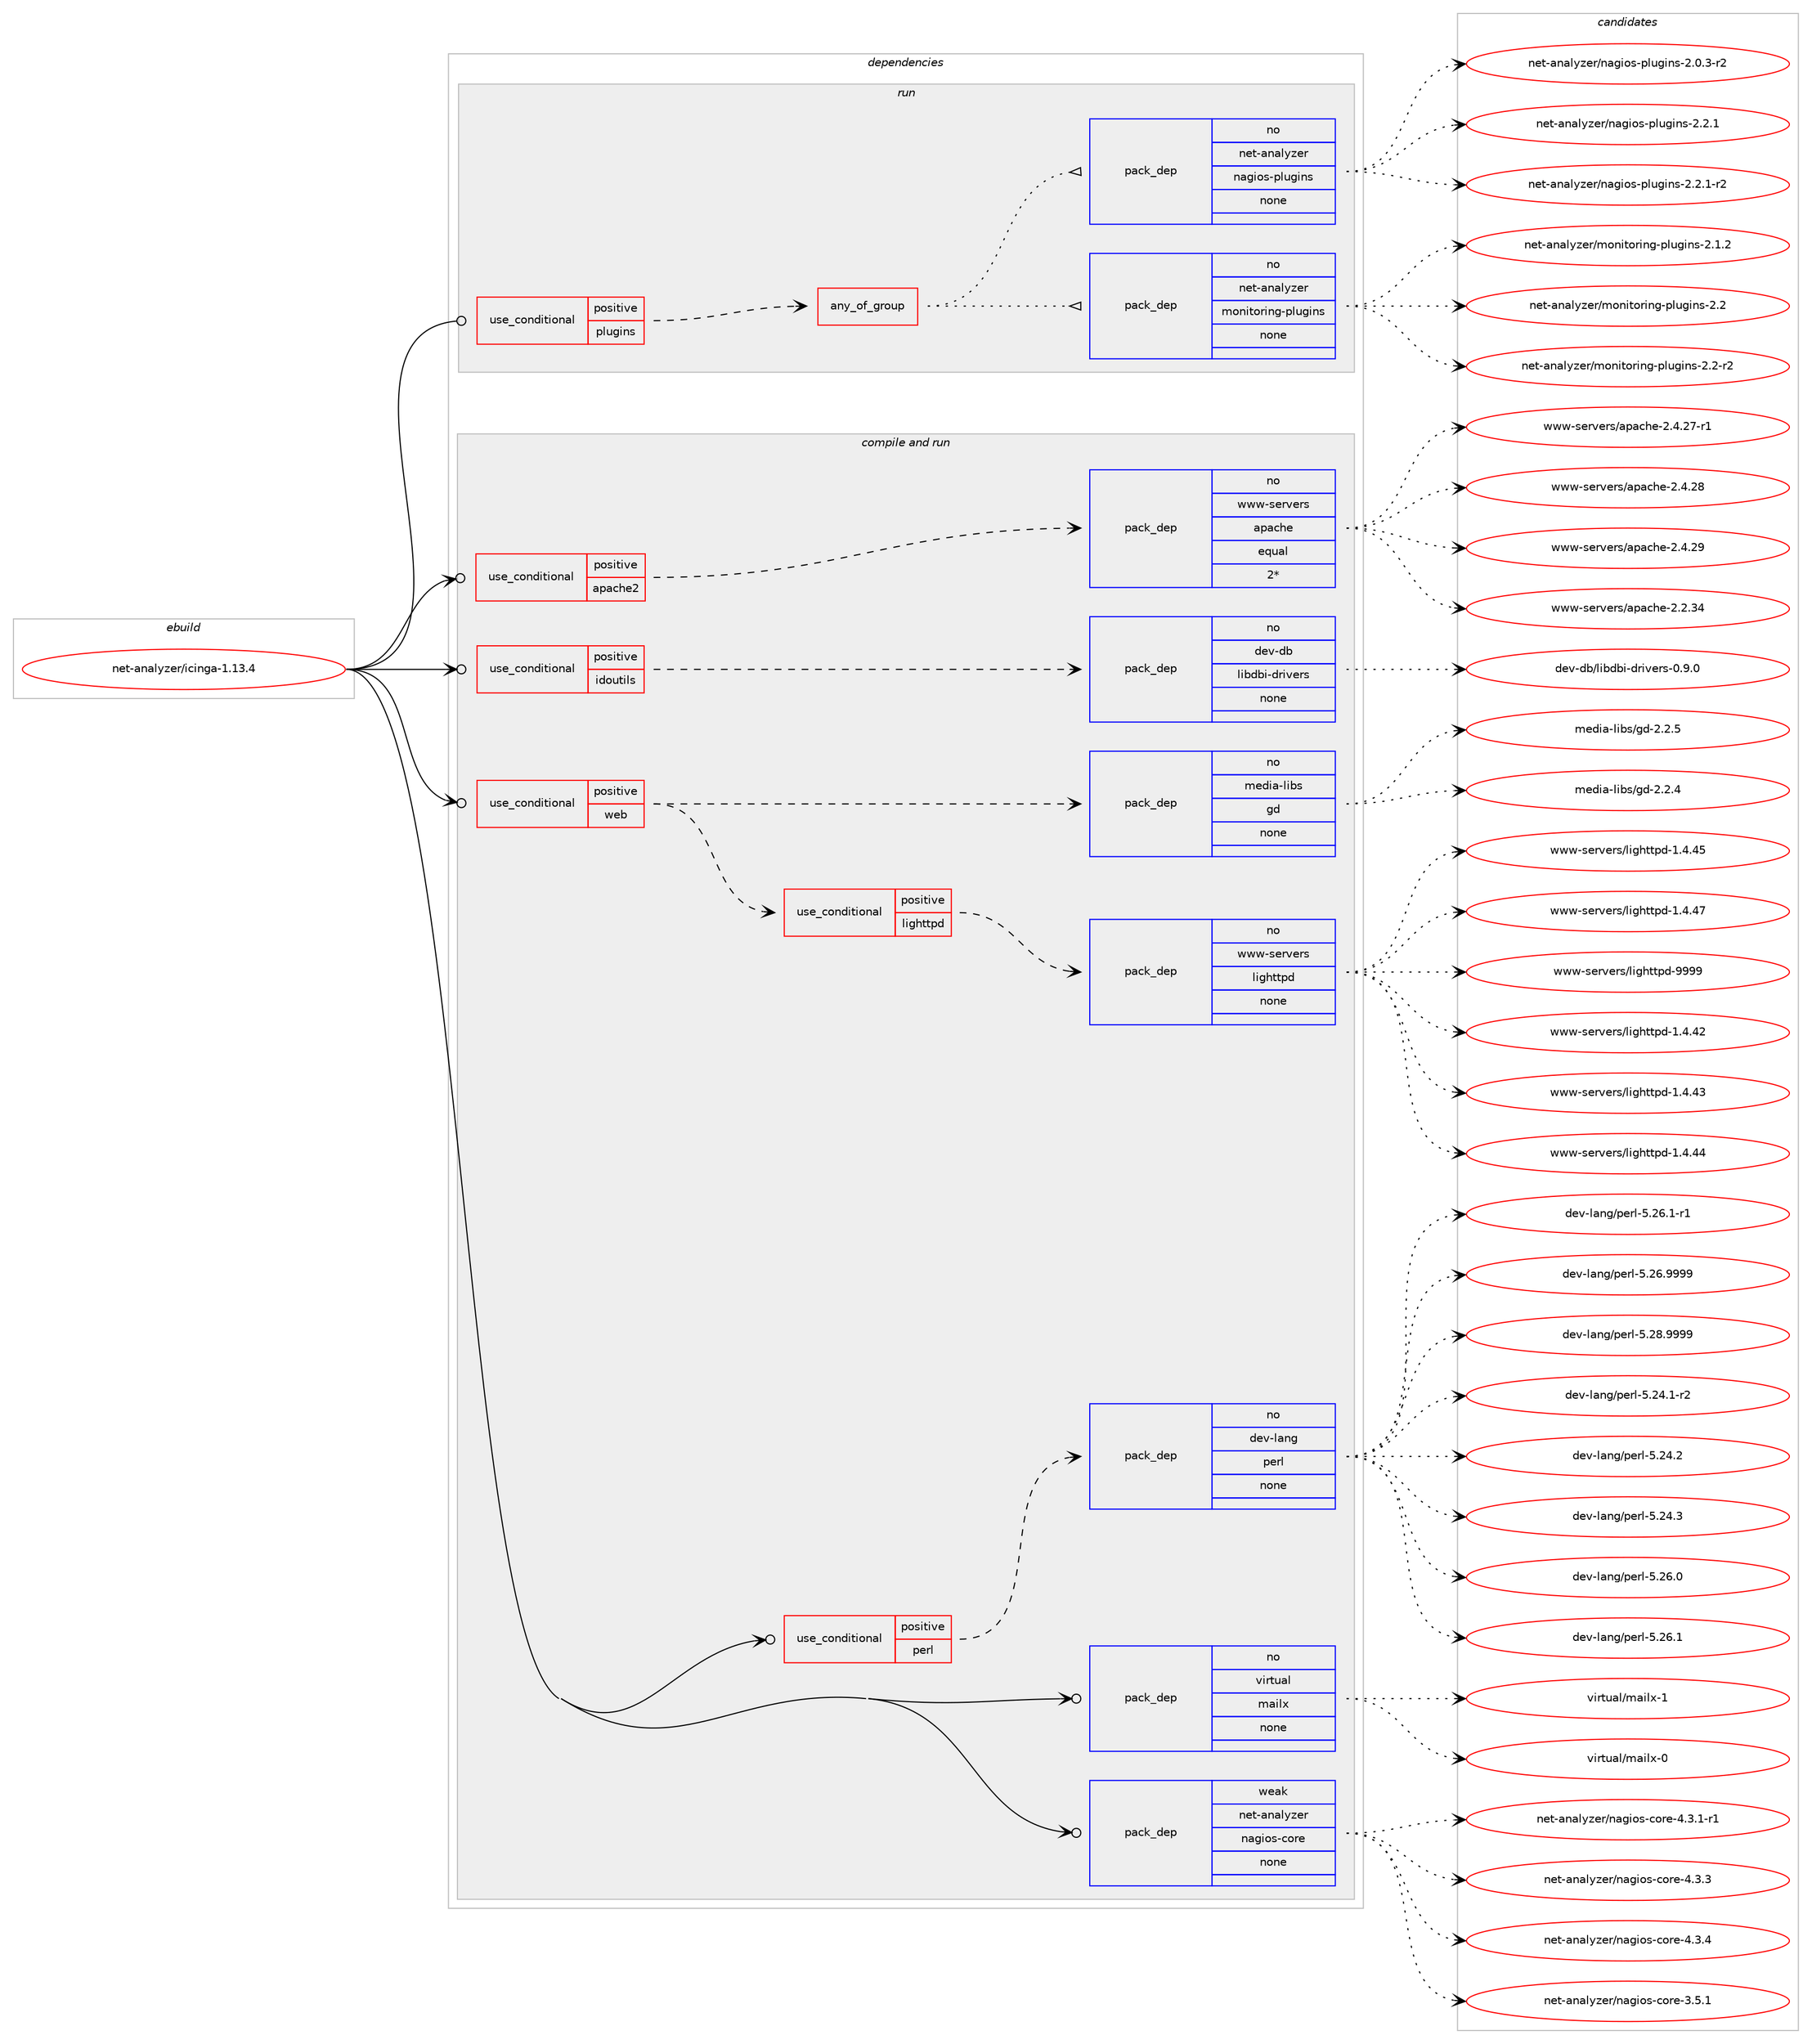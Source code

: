 digraph prolog {

# *************
# Graph options
# *************

newrank=true;
concentrate=true;
compound=true;
graph [rankdir=LR,fontname=Helvetica,fontsize=10,ranksep=1.5];#, ranksep=2.5, nodesep=0.2];
edge  [arrowhead=vee];
node  [fontname=Helvetica,fontsize=10];

# **********
# The ebuild
# **********

subgraph cluster_leftcol {
color=gray;
rank=same;
label=<<i>ebuild</i>>;
id [label="net-analyzer/icinga-1.13.4", color=red, width=4, href="../net-analyzer/icinga-1.13.4.svg"];
}

# ****************
# The dependencies
# ****************

subgraph cluster_midcol {
color=gray;
label=<<i>dependencies</i>>;
subgraph cluster_compile {
fillcolor="#eeeeee";
style=filled;
label=<<i>compile</i>>;
}
subgraph cluster_compileandrun {
fillcolor="#eeeeee";
style=filled;
label=<<i>compile and run</i>>;
subgraph cond98647 {
dependency399689 [label=<<TABLE BORDER="0" CELLBORDER="1" CELLSPACING="0" CELLPADDING="4"><TR><TD ROWSPAN="3" CELLPADDING="10">use_conditional</TD></TR><TR><TD>positive</TD></TR><TR><TD>apache2</TD></TR></TABLE>>, shape=none, color=red];
subgraph pack294546 {
dependency399690 [label=<<TABLE BORDER="0" CELLBORDER="1" CELLSPACING="0" CELLPADDING="4" WIDTH="220"><TR><TD ROWSPAN="6" CELLPADDING="30">pack_dep</TD></TR><TR><TD WIDTH="110">no</TD></TR><TR><TD>www-servers</TD></TR><TR><TD>apache</TD></TR><TR><TD>equal</TD></TR><TR><TD>2*</TD></TR></TABLE>>, shape=none, color=blue];
}
dependency399689:e -> dependency399690:w [weight=20,style="dashed",arrowhead="vee"];
}
id:e -> dependency399689:w [weight=20,style="solid",arrowhead="odotvee"];
subgraph cond98648 {
dependency399691 [label=<<TABLE BORDER="0" CELLBORDER="1" CELLSPACING="0" CELLPADDING="4"><TR><TD ROWSPAN="3" CELLPADDING="10">use_conditional</TD></TR><TR><TD>positive</TD></TR><TR><TD>idoutils</TD></TR></TABLE>>, shape=none, color=red];
subgraph pack294547 {
dependency399692 [label=<<TABLE BORDER="0" CELLBORDER="1" CELLSPACING="0" CELLPADDING="4" WIDTH="220"><TR><TD ROWSPAN="6" CELLPADDING="30">pack_dep</TD></TR><TR><TD WIDTH="110">no</TD></TR><TR><TD>dev-db</TD></TR><TR><TD>libdbi-drivers</TD></TR><TR><TD>none</TD></TR><TR><TD></TD></TR></TABLE>>, shape=none, color=blue];
}
dependency399691:e -> dependency399692:w [weight=20,style="dashed",arrowhead="vee"];
}
id:e -> dependency399691:w [weight=20,style="solid",arrowhead="odotvee"];
subgraph cond98649 {
dependency399693 [label=<<TABLE BORDER="0" CELLBORDER="1" CELLSPACING="0" CELLPADDING="4"><TR><TD ROWSPAN="3" CELLPADDING="10">use_conditional</TD></TR><TR><TD>positive</TD></TR><TR><TD>perl</TD></TR></TABLE>>, shape=none, color=red];
subgraph pack294548 {
dependency399694 [label=<<TABLE BORDER="0" CELLBORDER="1" CELLSPACING="0" CELLPADDING="4" WIDTH="220"><TR><TD ROWSPAN="6" CELLPADDING="30">pack_dep</TD></TR><TR><TD WIDTH="110">no</TD></TR><TR><TD>dev-lang</TD></TR><TR><TD>perl</TD></TR><TR><TD>none</TD></TR><TR><TD></TD></TR></TABLE>>, shape=none, color=blue];
}
dependency399693:e -> dependency399694:w [weight=20,style="dashed",arrowhead="vee"];
}
id:e -> dependency399693:w [weight=20,style="solid",arrowhead="odotvee"];
subgraph cond98650 {
dependency399695 [label=<<TABLE BORDER="0" CELLBORDER="1" CELLSPACING="0" CELLPADDING="4"><TR><TD ROWSPAN="3" CELLPADDING="10">use_conditional</TD></TR><TR><TD>positive</TD></TR><TR><TD>web</TD></TR></TABLE>>, shape=none, color=red];
subgraph pack294549 {
dependency399696 [label=<<TABLE BORDER="0" CELLBORDER="1" CELLSPACING="0" CELLPADDING="4" WIDTH="220"><TR><TD ROWSPAN="6" CELLPADDING="30">pack_dep</TD></TR><TR><TD WIDTH="110">no</TD></TR><TR><TD>media-libs</TD></TR><TR><TD>gd</TD></TR><TR><TD>none</TD></TR><TR><TD></TD></TR></TABLE>>, shape=none, color=blue];
}
dependency399695:e -> dependency399696:w [weight=20,style="dashed",arrowhead="vee"];
subgraph cond98651 {
dependency399697 [label=<<TABLE BORDER="0" CELLBORDER="1" CELLSPACING="0" CELLPADDING="4"><TR><TD ROWSPAN="3" CELLPADDING="10">use_conditional</TD></TR><TR><TD>positive</TD></TR><TR><TD>lighttpd</TD></TR></TABLE>>, shape=none, color=red];
subgraph pack294550 {
dependency399698 [label=<<TABLE BORDER="0" CELLBORDER="1" CELLSPACING="0" CELLPADDING="4" WIDTH="220"><TR><TD ROWSPAN="6" CELLPADDING="30">pack_dep</TD></TR><TR><TD WIDTH="110">no</TD></TR><TR><TD>www-servers</TD></TR><TR><TD>lighttpd</TD></TR><TR><TD>none</TD></TR><TR><TD></TD></TR></TABLE>>, shape=none, color=blue];
}
dependency399697:e -> dependency399698:w [weight=20,style="dashed",arrowhead="vee"];
}
dependency399695:e -> dependency399697:w [weight=20,style="dashed",arrowhead="vee"];
}
id:e -> dependency399695:w [weight=20,style="solid",arrowhead="odotvee"];
subgraph pack294551 {
dependency399699 [label=<<TABLE BORDER="0" CELLBORDER="1" CELLSPACING="0" CELLPADDING="4" WIDTH="220"><TR><TD ROWSPAN="6" CELLPADDING="30">pack_dep</TD></TR><TR><TD WIDTH="110">no</TD></TR><TR><TD>virtual</TD></TR><TR><TD>mailx</TD></TR><TR><TD>none</TD></TR><TR><TD></TD></TR></TABLE>>, shape=none, color=blue];
}
id:e -> dependency399699:w [weight=20,style="solid",arrowhead="odotvee"];
subgraph pack294552 {
dependency399700 [label=<<TABLE BORDER="0" CELLBORDER="1" CELLSPACING="0" CELLPADDING="4" WIDTH="220"><TR><TD ROWSPAN="6" CELLPADDING="30">pack_dep</TD></TR><TR><TD WIDTH="110">weak</TD></TR><TR><TD>net-analyzer</TD></TR><TR><TD>nagios-core</TD></TR><TR><TD>none</TD></TR><TR><TD></TD></TR></TABLE>>, shape=none, color=blue];
}
id:e -> dependency399700:w [weight=20,style="solid",arrowhead="odotvee"];
}
subgraph cluster_run {
fillcolor="#eeeeee";
style=filled;
label=<<i>run</i>>;
subgraph cond98652 {
dependency399701 [label=<<TABLE BORDER="0" CELLBORDER="1" CELLSPACING="0" CELLPADDING="4"><TR><TD ROWSPAN="3" CELLPADDING="10">use_conditional</TD></TR><TR><TD>positive</TD></TR><TR><TD>plugins</TD></TR></TABLE>>, shape=none, color=red];
subgraph any6311 {
dependency399702 [label=<<TABLE BORDER="0" CELLBORDER="1" CELLSPACING="0" CELLPADDING="4"><TR><TD CELLPADDING="10">any_of_group</TD></TR></TABLE>>, shape=none, color=red];subgraph pack294553 {
dependency399703 [label=<<TABLE BORDER="0" CELLBORDER="1" CELLSPACING="0" CELLPADDING="4" WIDTH="220"><TR><TD ROWSPAN="6" CELLPADDING="30">pack_dep</TD></TR><TR><TD WIDTH="110">no</TD></TR><TR><TD>net-analyzer</TD></TR><TR><TD>monitoring-plugins</TD></TR><TR><TD>none</TD></TR><TR><TD></TD></TR></TABLE>>, shape=none, color=blue];
}
dependency399702:e -> dependency399703:w [weight=20,style="dotted",arrowhead="oinv"];
subgraph pack294554 {
dependency399704 [label=<<TABLE BORDER="0" CELLBORDER="1" CELLSPACING="0" CELLPADDING="4" WIDTH="220"><TR><TD ROWSPAN="6" CELLPADDING="30">pack_dep</TD></TR><TR><TD WIDTH="110">no</TD></TR><TR><TD>net-analyzer</TD></TR><TR><TD>nagios-plugins</TD></TR><TR><TD>none</TD></TR><TR><TD></TD></TR></TABLE>>, shape=none, color=blue];
}
dependency399702:e -> dependency399704:w [weight=20,style="dotted",arrowhead="oinv"];
}
dependency399701:e -> dependency399702:w [weight=20,style="dashed",arrowhead="vee"];
}
id:e -> dependency399701:w [weight=20,style="solid",arrowhead="odot"];
}
}

# **************
# The candidates
# **************

subgraph cluster_choices {
rank=same;
color=gray;
label=<<i>candidates</i>>;

subgraph choice294546 {
color=black;
nodesep=1;
choice119119119451151011141181011141154797112979910410145504650465152 [label="www-servers/apache-2.2.34", color=red, width=4,href="../www-servers/apache-2.2.34.svg"];
choice1191191194511510111411810111411547971129799104101455046524650554511449 [label="www-servers/apache-2.4.27-r1", color=red, width=4,href="../www-servers/apache-2.4.27-r1.svg"];
choice119119119451151011141181011141154797112979910410145504652465056 [label="www-servers/apache-2.4.28", color=red, width=4,href="../www-servers/apache-2.4.28.svg"];
choice119119119451151011141181011141154797112979910410145504652465057 [label="www-servers/apache-2.4.29", color=red, width=4,href="../www-servers/apache-2.4.29.svg"];
dependency399690:e -> choice119119119451151011141181011141154797112979910410145504650465152:w [style=dotted,weight="100"];
dependency399690:e -> choice1191191194511510111411810111411547971129799104101455046524650554511449:w [style=dotted,weight="100"];
dependency399690:e -> choice119119119451151011141181011141154797112979910410145504652465056:w [style=dotted,weight="100"];
dependency399690:e -> choice119119119451151011141181011141154797112979910410145504652465057:w [style=dotted,weight="100"];
}
subgraph choice294547 {
color=black;
nodesep=1;
choice100101118451009847108105981009810545100114105118101114115454846574648 [label="dev-db/libdbi-drivers-0.9.0", color=red, width=4,href="../dev-db/libdbi-drivers-0.9.0.svg"];
dependency399692:e -> choice100101118451009847108105981009810545100114105118101114115454846574648:w [style=dotted,weight="100"];
}
subgraph choice294548 {
color=black;
nodesep=1;
choice100101118451089711010347112101114108455346505246494511450 [label="dev-lang/perl-5.24.1-r2", color=red, width=4,href="../dev-lang/perl-5.24.1-r2.svg"];
choice10010111845108971101034711210111410845534650524650 [label="dev-lang/perl-5.24.2", color=red, width=4,href="../dev-lang/perl-5.24.2.svg"];
choice10010111845108971101034711210111410845534650524651 [label="dev-lang/perl-5.24.3", color=red, width=4,href="../dev-lang/perl-5.24.3.svg"];
choice10010111845108971101034711210111410845534650544648 [label="dev-lang/perl-5.26.0", color=red, width=4,href="../dev-lang/perl-5.26.0.svg"];
choice10010111845108971101034711210111410845534650544649 [label="dev-lang/perl-5.26.1", color=red, width=4,href="../dev-lang/perl-5.26.1.svg"];
choice100101118451089711010347112101114108455346505446494511449 [label="dev-lang/perl-5.26.1-r1", color=red, width=4,href="../dev-lang/perl-5.26.1-r1.svg"];
choice10010111845108971101034711210111410845534650544657575757 [label="dev-lang/perl-5.26.9999", color=red, width=4,href="../dev-lang/perl-5.26.9999.svg"];
choice10010111845108971101034711210111410845534650564657575757 [label="dev-lang/perl-5.28.9999", color=red, width=4,href="../dev-lang/perl-5.28.9999.svg"];
dependency399694:e -> choice100101118451089711010347112101114108455346505246494511450:w [style=dotted,weight="100"];
dependency399694:e -> choice10010111845108971101034711210111410845534650524650:w [style=dotted,weight="100"];
dependency399694:e -> choice10010111845108971101034711210111410845534650524651:w [style=dotted,weight="100"];
dependency399694:e -> choice10010111845108971101034711210111410845534650544648:w [style=dotted,weight="100"];
dependency399694:e -> choice10010111845108971101034711210111410845534650544649:w [style=dotted,weight="100"];
dependency399694:e -> choice100101118451089711010347112101114108455346505446494511449:w [style=dotted,weight="100"];
dependency399694:e -> choice10010111845108971101034711210111410845534650544657575757:w [style=dotted,weight="100"];
dependency399694:e -> choice10010111845108971101034711210111410845534650564657575757:w [style=dotted,weight="100"];
}
subgraph choice294549 {
color=black;
nodesep=1;
choice10910110010597451081059811547103100455046504652 [label="media-libs/gd-2.2.4", color=red, width=4,href="../media-libs/gd-2.2.4.svg"];
choice10910110010597451081059811547103100455046504653 [label="media-libs/gd-2.2.5", color=red, width=4,href="../media-libs/gd-2.2.5.svg"];
dependency399696:e -> choice10910110010597451081059811547103100455046504652:w [style=dotted,weight="100"];
dependency399696:e -> choice10910110010597451081059811547103100455046504653:w [style=dotted,weight="100"];
}
subgraph choice294550 {
color=black;
nodesep=1;
choice119119119451151011141181011141154710810510310411611611210045494652465250 [label="www-servers/lighttpd-1.4.42", color=red, width=4,href="../www-servers/lighttpd-1.4.42.svg"];
choice119119119451151011141181011141154710810510310411611611210045494652465251 [label="www-servers/lighttpd-1.4.43", color=red, width=4,href="../www-servers/lighttpd-1.4.43.svg"];
choice119119119451151011141181011141154710810510310411611611210045494652465252 [label="www-servers/lighttpd-1.4.44", color=red, width=4,href="../www-servers/lighttpd-1.4.44.svg"];
choice119119119451151011141181011141154710810510310411611611210045494652465253 [label="www-servers/lighttpd-1.4.45", color=red, width=4,href="../www-servers/lighttpd-1.4.45.svg"];
choice119119119451151011141181011141154710810510310411611611210045494652465255 [label="www-servers/lighttpd-1.4.47", color=red, width=4,href="../www-servers/lighttpd-1.4.47.svg"];
choice11911911945115101114118101114115471081051031041161161121004557575757 [label="www-servers/lighttpd-9999", color=red, width=4,href="../www-servers/lighttpd-9999.svg"];
dependency399698:e -> choice119119119451151011141181011141154710810510310411611611210045494652465250:w [style=dotted,weight="100"];
dependency399698:e -> choice119119119451151011141181011141154710810510310411611611210045494652465251:w [style=dotted,weight="100"];
dependency399698:e -> choice119119119451151011141181011141154710810510310411611611210045494652465252:w [style=dotted,weight="100"];
dependency399698:e -> choice119119119451151011141181011141154710810510310411611611210045494652465253:w [style=dotted,weight="100"];
dependency399698:e -> choice119119119451151011141181011141154710810510310411611611210045494652465255:w [style=dotted,weight="100"];
dependency399698:e -> choice11911911945115101114118101114115471081051031041161161121004557575757:w [style=dotted,weight="100"];
}
subgraph choice294551 {
color=black;
nodesep=1;
choice1181051141161179710847109971051081204548 [label="virtual/mailx-0", color=red, width=4,href="../virtual/mailx-0.svg"];
choice1181051141161179710847109971051081204549 [label="virtual/mailx-1", color=red, width=4,href="../virtual/mailx-1.svg"];
dependency399699:e -> choice1181051141161179710847109971051081204548:w [style=dotted,weight="100"];
dependency399699:e -> choice1181051141161179710847109971051081204549:w [style=dotted,weight="100"];
}
subgraph choice294552 {
color=black;
nodesep=1;
choice11010111645971109710812112210111447110971031051111154599111114101455146534649 [label="net-analyzer/nagios-core-3.5.1", color=red, width=4,href="../net-analyzer/nagios-core-3.5.1.svg"];
choice110101116459711097108121122101114471109710310511111545991111141014552465146494511449 [label="net-analyzer/nagios-core-4.3.1-r1", color=red, width=4,href="../net-analyzer/nagios-core-4.3.1-r1.svg"];
choice11010111645971109710812112210111447110971031051111154599111114101455246514651 [label="net-analyzer/nagios-core-4.3.3", color=red, width=4,href="../net-analyzer/nagios-core-4.3.3.svg"];
choice11010111645971109710812112210111447110971031051111154599111114101455246514652 [label="net-analyzer/nagios-core-4.3.4", color=red, width=4,href="../net-analyzer/nagios-core-4.3.4.svg"];
dependency399700:e -> choice11010111645971109710812112210111447110971031051111154599111114101455146534649:w [style=dotted,weight="100"];
dependency399700:e -> choice110101116459711097108121122101114471109710310511111545991111141014552465146494511449:w [style=dotted,weight="100"];
dependency399700:e -> choice11010111645971109710812112210111447110971031051111154599111114101455246514651:w [style=dotted,weight="100"];
dependency399700:e -> choice11010111645971109710812112210111447110971031051111154599111114101455246514652:w [style=dotted,weight="100"];
}
subgraph choice294553 {
color=black;
nodesep=1;
choice1101011164597110971081211221011144710911111010511611111410511010345112108117103105110115455046494650 [label="net-analyzer/monitoring-plugins-2.1.2", color=red, width=4,href="../net-analyzer/monitoring-plugins-2.1.2.svg"];
choice110101116459711097108121122101114471091111101051161111141051101034511210811710310511011545504650 [label="net-analyzer/monitoring-plugins-2.2", color=red, width=4,href="../net-analyzer/monitoring-plugins-2.2.svg"];
choice1101011164597110971081211221011144710911111010511611111410511010345112108117103105110115455046504511450 [label="net-analyzer/monitoring-plugins-2.2-r2", color=red, width=4,href="../net-analyzer/monitoring-plugins-2.2-r2.svg"];
dependency399703:e -> choice1101011164597110971081211221011144710911111010511611111410511010345112108117103105110115455046494650:w [style=dotted,weight="100"];
dependency399703:e -> choice110101116459711097108121122101114471091111101051161111141051101034511210811710310511011545504650:w [style=dotted,weight="100"];
dependency399703:e -> choice1101011164597110971081211221011144710911111010511611111410511010345112108117103105110115455046504511450:w [style=dotted,weight="100"];
}
subgraph choice294554 {
color=black;
nodesep=1;
choice1101011164597110971081211221011144711097103105111115451121081171031051101154550464846514511450 [label="net-analyzer/nagios-plugins-2.0.3-r2", color=red, width=4,href="../net-analyzer/nagios-plugins-2.0.3-r2.svg"];
choice110101116459711097108121122101114471109710310511111545112108117103105110115455046504649 [label="net-analyzer/nagios-plugins-2.2.1", color=red, width=4,href="../net-analyzer/nagios-plugins-2.2.1.svg"];
choice1101011164597110971081211221011144711097103105111115451121081171031051101154550465046494511450 [label="net-analyzer/nagios-plugins-2.2.1-r2", color=red, width=4,href="../net-analyzer/nagios-plugins-2.2.1-r2.svg"];
dependency399704:e -> choice1101011164597110971081211221011144711097103105111115451121081171031051101154550464846514511450:w [style=dotted,weight="100"];
dependency399704:e -> choice110101116459711097108121122101114471109710310511111545112108117103105110115455046504649:w [style=dotted,weight="100"];
dependency399704:e -> choice1101011164597110971081211221011144711097103105111115451121081171031051101154550465046494511450:w [style=dotted,weight="100"];
}
}

}
